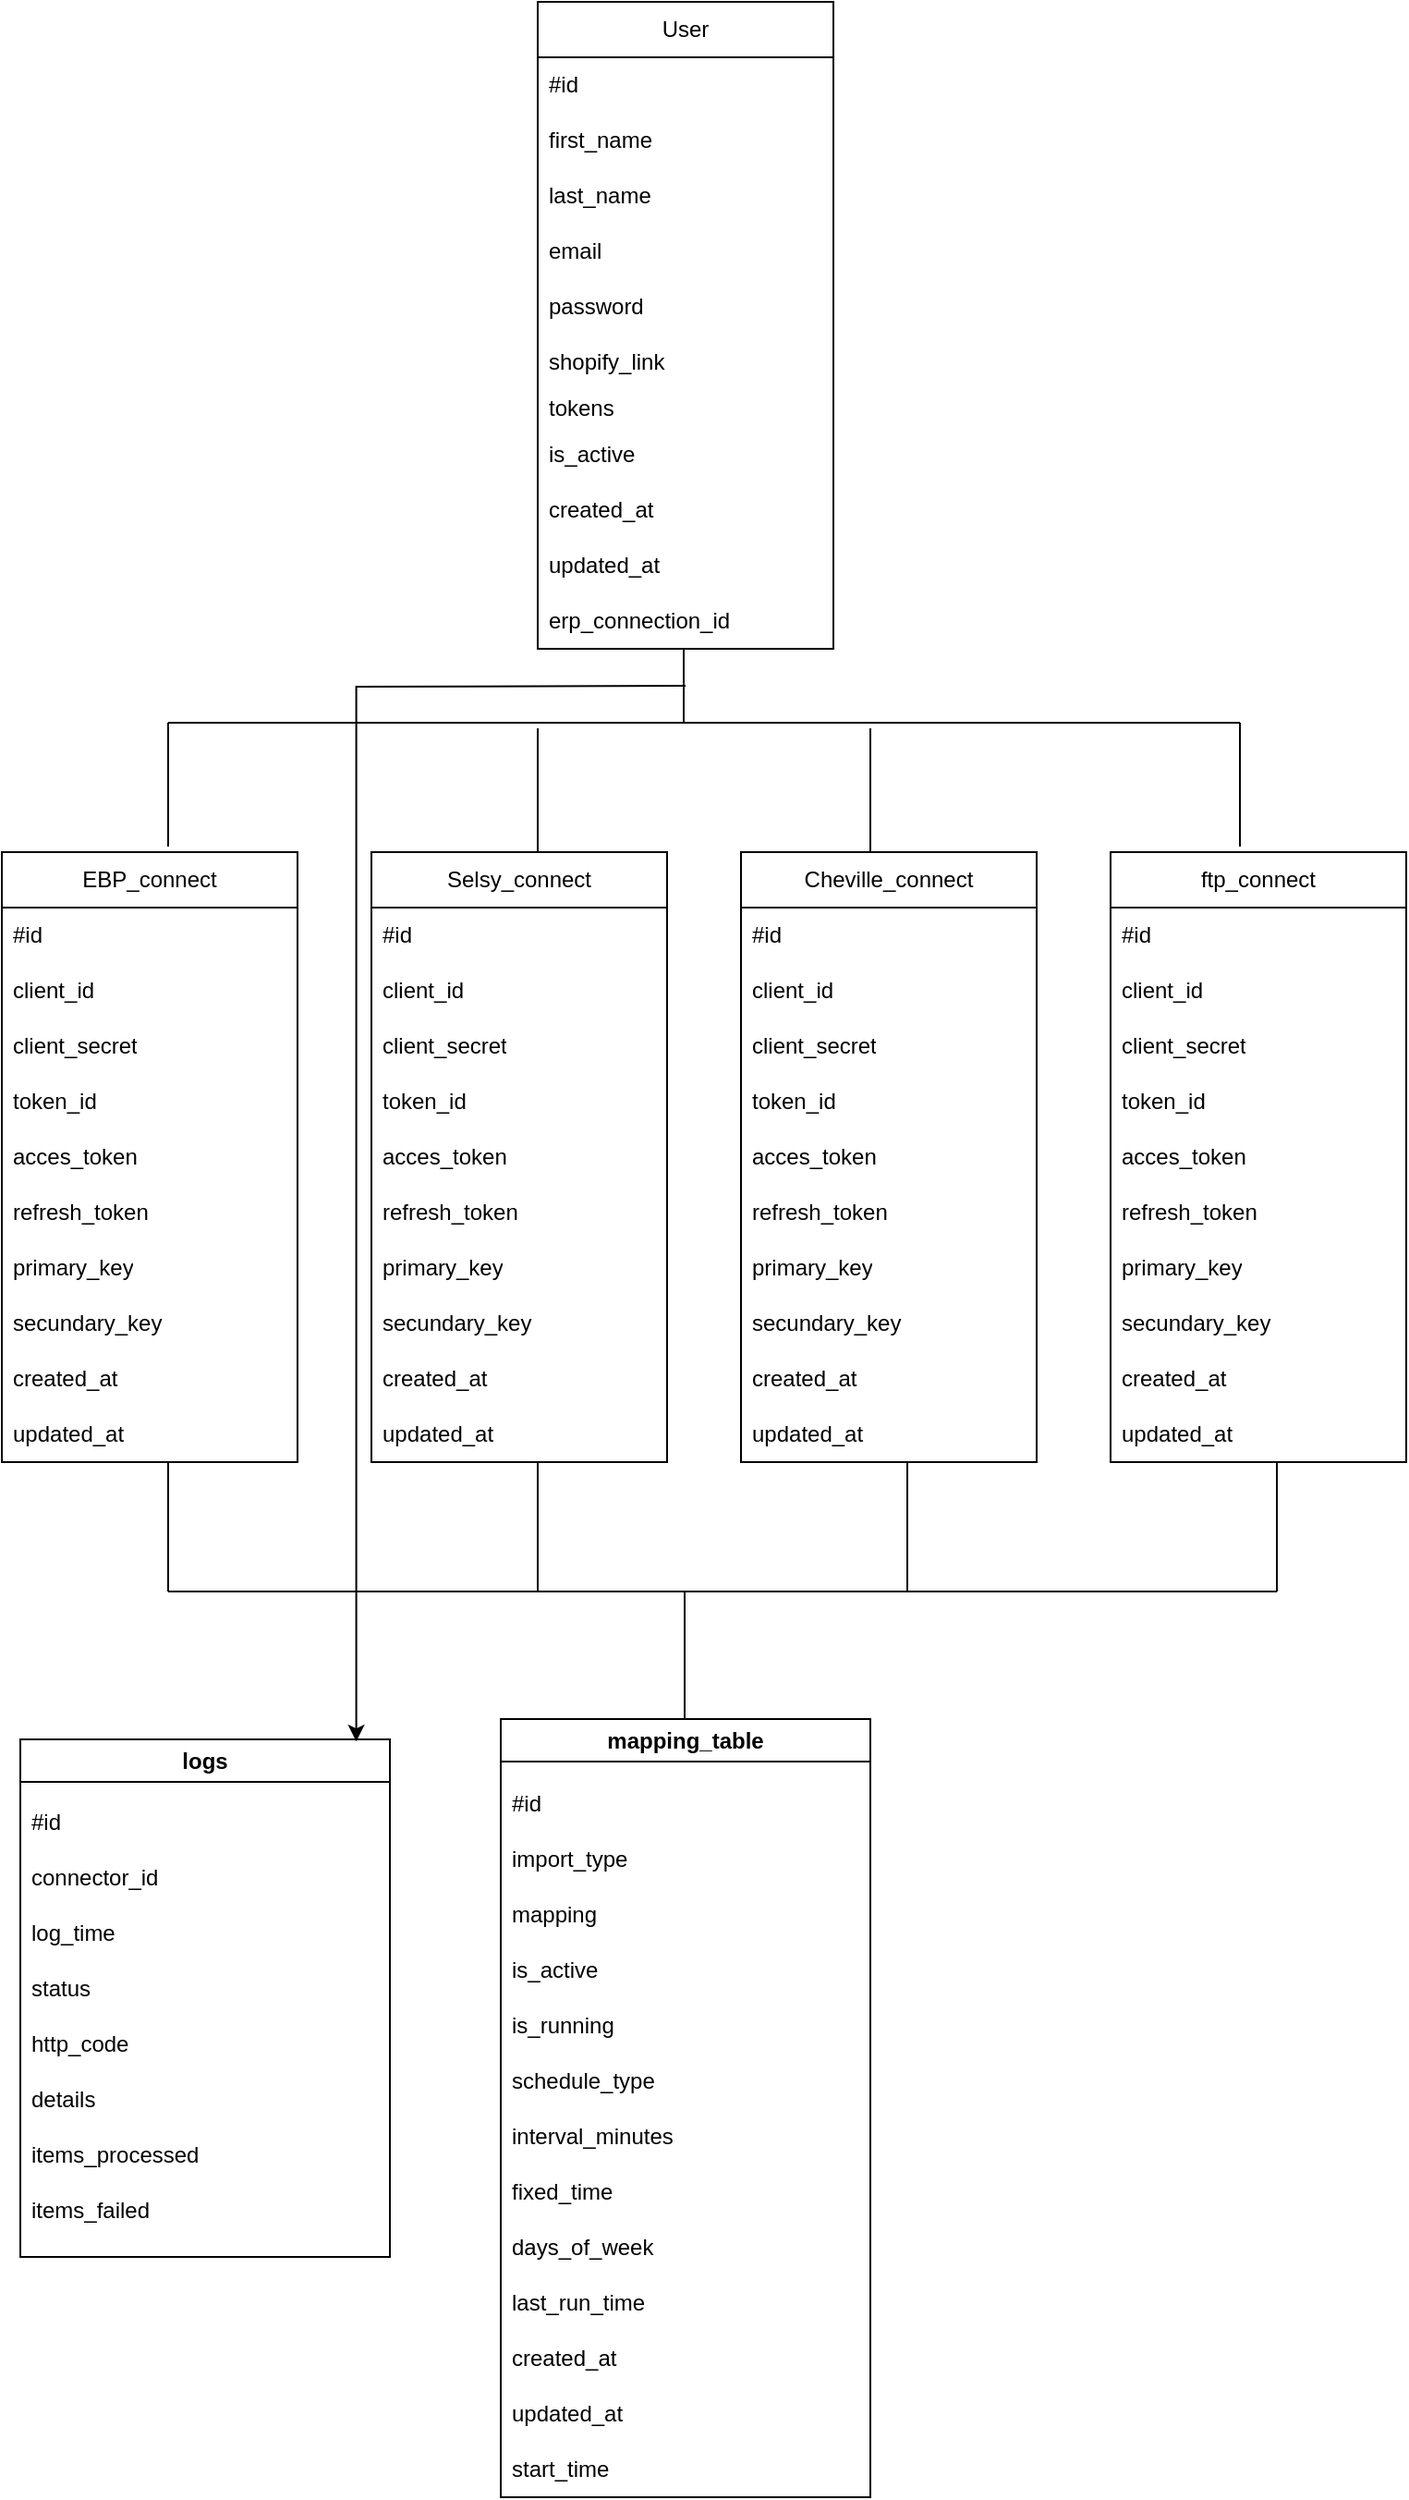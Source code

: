 <mxfile version="26.2.14">
  <diagram name="Page-1" id="ss1lOw1y7mW3iMA87c5c">
    <mxGraphModel dx="2377" dy="1297" grid="1" gridSize="10" guides="1" tooltips="1" connect="1" arrows="1" fold="1" page="1" pageScale="1" pageWidth="827" pageHeight="1169" math="0" shadow="0">
      <root>
        <mxCell id="0" />
        <mxCell id="1" parent="0" />
        <mxCell id="_ecC7StenHKU9aAwOEfm-1" value="User" style="swimlane;fontStyle=0;childLayout=stackLayout;horizontal=1;startSize=30;horizontalStack=0;resizeParent=1;resizeParentMax=0;resizeLast=0;collapsible=1;marginBottom=0;whiteSpace=wrap;html=1;" parent="1" vertex="1">
          <mxGeometry x="320" y="40" width="160" height="350" as="geometry" />
        </mxCell>
        <mxCell id="_ecC7StenHKU9aAwOEfm-2" value="#id" style="text;strokeColor=none;fillColor=none;align=left;verticalAlign=middle;spacingLeft=4;spacingRight=4;overflow=hidden;points=[[0,0.5],[1,0.5]];portConstraint=eastwest;rotatable=0;whiteSpace=wrap;html=1;" parent="_ecC7StenHKU9aAwOEfm-1" vertex="1">
          <mxGeometry y="30" width="160" height="30" as="geometry" />
        </mxCell>
        <mxCell id="_ecC7StenHKU9aAwOEfm-3" value="first_name" style="text;strokeColor=none;fillColor=none;align=left;verticalAlign=middle;spacingLeft=4;spacingRight=4;overflow=hidden;points=[[0,0.5],[1,0.5]];portConstraint=eastwest;rotatable=0;whiteSpace=wrap;html=1;" parent="_ecC7StenHKU9aAwOEfm-1" vertex="1">
          <mxGeometry y="60" width="160" height="30" as="geometry" />
        </mxCell>
        <mxCell id="_ecC7StenHKU9aAwOEfm-4" value="last_name" style="text;strokeColor=none;fillColor=none;align=left;verticalAlign=middle;spacingLeft=4;spacingRight=4;overflow=hidden;points=[[0,0.5],[1,0.5]];portConstraint=eastwest;rotatable=0;whiteSpace=wrap;html=1;" parent="_ecC7StenHKU9aAwOEfm-1" vertex="1">
          <mxGeometry y="90" width="160" height="30" as="geometry" />
        </mxCell>
        <mxCell id="_ecC7StenHKU9aAwOEfm-6" value="email" style="text;strokeColor=none;fillColor=none;align=left;verticalAlign=middle;spacingLeft=4;spacingRight=4;overflow=hidden;points=[[0,0.5],[1,0.5]];portConstraint=eastwest;rotatable=0;whiteSpace=wrap;html=1;" parent="_ecC7StenHKU9aAwOEfm-1" vertex="1">
          <mxGeometry y="120" width="160" height="30" as="geometry" />
        </mxCell>
        <mxCell id="_ecC7StenHKU9aAwOEfm-8" value="password" style="text;strokeColor=none;fillColor=none;align=left;verticalAlign=middle;spacingLeft=4;spacingRight=4;overflow=hidden;points=[[0,0.5],[1,0.5]];portConstraint=eastwest;rotatable=0;whiteSpace=wrap;html=1;" parent="_ecC7StenHKU9aAwOEfm-1" vertex="1">
          <mxGeometry y="150" width="160" height="30" as="geometry" />
        </mxCell>
        <mxCell id="_ecC7StenHKU9aAwOEfm-7" value="shopify_link" style="text;strokeColor=none;fillColor=none;align=left;verticalAlign=middle;spacingLeft=4;spacingRight=4;overflow=hidden;points=[[0,0.5],[1,0.5]];portConstraint=eastwest;rotatable=0;whiteSpace=wrap;html=1;" parent="_ecC7StenHKU9aAwOEfm-1" vertex="1">
          <mxGeometry y="180" width="160" height="30" as="geometry" />
        </mxCell>
        <mxCell id="_ecC7StenHKU9aAwOEfm-9" value="tokens" style="text;strokeColor=none;fillColor=none;align=left;verticalAlign=middle;spacingLeft=4;spacingRight=4;overflow=hidden;points=[[0,0.5],[1,0.5]];portConstraint=eastwest;rotatable=0;whiteSpace=wrap;html=1;" parent="_ecC7StenHKU9aAwOEfm-1" vertex="1">
          <mxGeometry y="210" width="160" height="20" as="geometry" />
        </mxCell>
        <mxCell id="_ecC7StenHKU9aAwOEfm-10" value="is_active" style="text;strokeColor=none;fillColor=none;align=left;verticalAlign=middle;spacingLeft=4;spacingRight=4;overflow=hidden;points=[[0,0.5],[1,0.5]];portConstraint=eastwest;rotatable=0;whiteSpace=wrap;html=1;" parent="_ecC7StenHKU9aAwOEfm-1" vertex="1">
          <mxGeometry y="230" width="160" height="30" as="geometry" />
        </mxCell>
        <mxCell id="_ecC7StenHKU9aAwOEfm-11" value="created_at" style="text;strokeColor=none;fillColor=none;align=left;verticalAlign=middle;spacingLeft=4;spacingRight=4;overflow=hidden;points=[[0,0.5],[1,0.5]];portConstraint=eastwest;rotatable=0;whiteSpace=wrap;html=1;" parent="_ecC7StenHKU9aAwOEfm-1" vertex="1">
          <mxGeometry y="260" width="160" height="30" as="geometry" />
        </mxCell>
        <mxCell id="_ecC7StenHKU9aAwOEfm-5" value="updated_at" style="text;strokeColor=none;fillColor=none;align=left;verticalAlign=middle;spacingLeft=4;spacingRight=4;overflow=hidden;points=[[0,0.5],[1,0.5]];portConstraint=eastwest;rotatable=0;whiteSpace=wrap;html=1;" parent="_ecC7StenHKU9aAwOEfm-1" vertex="1">
          <mxGeometry y="290" width="160" height="30" as="geometry" />
        </mxCell>
        <mxCell id="_ecC7StenHKU9aAwOEfm-20" value="erp_connection_id" style="text;strokeColor=none;fillColor=none;align=left;verticalAlign=middle;spacingLeft=4;spacingRight=4;overflow=hidden;points=[[0,0.5],[1,0.5]];portConstraint=eastwest;rotatable=0;whiteSpace=wrap;html=1;" parent="_ecC7StenHKU9aAwOEfm-1" vertex="1">
          <mxGeometry y="320" width="160" height="30" as="geometry" />
        </mxCell>
        <mxCell id="_ecC7StenHKU9aAwOEfm-12" value="" style="endArrow=none;html=1;rounded=0;" parent="1" edge="1">
          <mxGeometry width="50" height="50" relative="1" as="geometry">
            <mxPoint x="399" y="430" as="sourcePoint" />
            <mxPoint x="399" y="390" as="targetPoint" />
          </mxGeometry>
        </mxCell>
        <mxCell id="_ecC7StenHKU9aAwOEfm-13" value="" style="endArrow=none;html=1;rounded=0;" parent="1" edge="1">
          <mxGeometry width="50" height="50" relative="1" as="geometry">
            <mxPoint x="120" y="430" as="sourcePoint" />
            <mxPoint x="700" y="430" as="targetPoint" />
          </mxGeometry>
        </mxCell>
        <mxCell id="_ecC7StenHKU9aAwOEfm-15" value="" style="endArrow=none;html=1;rounded=0;entryX=0.488;entryY=1.1;entryDx=0;entryDy=0;entryPerimeter=0;" parent="1" edge="1">
          <mxGeometry width="50" height="50" relative="1" as="geometry">
            <mxPoint x="120" y="497" as="sourcePoint" />
            <mxPoint x="120" y="430" as="targetPoint" />
          </mxGeometry>
        </mxCell>
        <mxCell id="_ecC7StenHKU9aAwOEfm-16" value="" style="endArrow=none;html=1;rounded=0;entryX=0.488;entryY=1.1;entryDx=0;entryDy=0;entryPerimeter=0;" parent="1" edge="1">
          <mxGeometry width="50" height="50" relative="1" as="geometry">
            <mxPoint x="320" y="500" as="sourcePoint" />
            <mxPoint x="320" y="433" as="targetPoint" />
          </mxGeometry>
        </mxCell>
        <mxCell id="_ecC7StenHKU9aAwOEfm-17" value="" style="endArrow=none;html=1;rounded=0;entryX=0.488;entryY=1.1;entryDx=0;entryDy=0;entryPerimeter=0;" parent="1" edge="1">
          <mxGeometry width="50" height="50" relative="1" as="geometry">
            <mxPoint x="500" y="500" as="sourcePoint" />
            <mxPoint x="500" y="433" as="targetPoint" />
          </mxGeometry>
        </mxCell>
        <mxCell id="_ecC7StenHKU9aAwOEfm-18" value="" style="endArrow=none;html=1;rounded=0;entryX=0.488;entryY=1.1;entryDx=0;entryDy=0;entryPerimeter=0;" parent="1" edge="1">
          <mxGeometry width="50" height="50" relative="1" as="geometry">
            <mxPoint x="700" y="497" as="sourcePoint" />
            <mxPoint x="700" y="430" as="targetPoint" />
          </mxGeometry>
        </mxCell>
        <mxCell id="_ecC7StenHKU9aAwOEfm-22" value="EBP_connect" style="swimlane;fontStyle=0;childLayout=stackLayout;horizontal=1;startSize=30;horizontalStack=0;resizeParent=1;resizeParentMax=0;resizeLast=0;collapsible=1;marginBottom=0;whiteSpace=wrap;html=1;" parent="1" vertex="1">
          <mxGeometry x="30" y="500" width="160" height="330" as="geometry" />
        </mxCell>
        <mxCell id="_ecC7StenHKU9aAwOEfm-23" value="#id" style="text;strokeColor=none;fillColor=none;align=left;verticalAlign=middle;spacingLeft=4;spacingRight=4;overflow=hidden;points=[[0,0.5],[1,0.5]];portConstraint=eastwest;rotatable=0;whiteSpace=wrap;html=1;" parent="_ecC7StenHKU9aAwOEfm-22" vertex="1">
          <mxGeometry y="30" width="160" height="30" as="geometry" />
        </mxCell>
        <mxCell id="_ecC7StenHKU9aAwOEfm-24" value="client_id" style="text;strokeColor=none;fillColor=none;align=left;verticalAlign=middle;spacingLeft=4;spacingRight=4;overflow=hidden;points=[[0,0.5],[1,0.5]];portConstraint=eastwest;rotatable=0;whiteSpace=wrap;html=1;" parent="_ecC7StenHKU9aAwOEfm-22" vertex="1">
          <mxGeometry y="60" width="160" height="30" as="geometry" />
        </mxCell>
        <mxCell id="_ecC7StenHKU9aAwOEfm-25" value="client_secret" style="text;strokeColor=none;fillColor=none;align=left;verticalAlign=middle;spacingLeft=4;spacingRight=4;overflow=hidden;points=[[0,0.5],[1,0.5]];portConstraint=eastwest;rotatable=0;whiteSpace=wrap;html=1;" parent="_ecC7StenHKU9aAwOEfm-22" vertex="1">
          <mxGeometry y="90" width="160" height="30" as="geometry" />
        </mxCell>
        <mxCell id="_ecC7StenHKU9aAwOEfm-32" value="token_id" style="text;strokeColor=none;fillColor=none;align=left;verticalAlign=middle;spacingLeft=4;spacingRight=4;overflow=hidden;points=[[0,0.5],[1,0.5]];portConstraint=eastwest;rotatable=0;whiteSpace=wrap;html=1;" parent="_ecC7StenHKU9aAwOEfm-22" vertex="1">
          <mxGeometry y="120" width="160" height="30" as="geometry" />
        </mxCell>
        <mxCell id="_ecC7StenHKU9aAwOEfm-33" value="acces_token" style="text;strokeColor=none;fillColor=none;align=left;verticalAlign=middle;spacingLeft=4;spacingRight=4;overflow=hidden;points=[[0,0.5],[1,0.5]];portConstraint=eastwest;rotatable=0;whiteSpace=wrap;html=1;" parent="_ecC7StenHKU9aAwOEfm-22" vertex="1">
          <mxGeometry y="150" width="160" height="30" as="geometry" />
        </mxCell>
        <mxCell id="_ecC7StenHKU9aAwOEfm-34" value="refresh_token" style="text;strokeColor=none;fillColor=none;align=left;verticalAlign=middle;spacingLeft=4;spacingRight=4;overflow=hidden;points=[[0,0.5],[1,0.5]];portConstraint=eastwest;rotatable=0;whiteSpace=wrap;html=1;" parent="_ecC7StenHKU9aAwOEfm-22" vertex="1">
          <mxGeometry y="180" width="160" height="30" as="geometry" />
        </mxCell>
        <mxCell id="_ecC7StenHKU9aAwOEfm-35" value="primary_key" style="text;strokeColor=none;fillColor=none;align=left;verticalAlign=middle;spacingLeft=4;spacingRight=4;overflow=hidden;points=[[0,0.5],[1,0.5]];portConstraint=eastwest;rotatable=0;whiteSpace=wrap;html=1;" parent="_ecC7StenHKU9aAwOEfm-22" vertex="1">
          <mxGeometry y="210" width="160" height="30" as="geometry" />
        </mxCell>
        <mxCell id="_ecC7StenHKU9aAwOEfm-36" value="secundary_key" style="text;strokeColor=none;fillColor=none;align=left;verticalAlign=middle;spacingLeft=4;spacingRight=4;overflow=hidden;points=[[0,0.5],[1,0.5]];portConstraint=eastwest;rotatable=0;whiteSpace=wrap;html=1;" parent="_ecC7StenHKU9aAwOEfm-22" vertex="1">
          <mxGeometry y="240" width="160" height="30" as="geometry" />
        </mxCell>
        <mxCell id="_ecC7StenHKU9aAwOEfm-37" value="created_at" style="text;strokeColor=none;fillColor=none;align=left;verticalAlign=middle;spacingLeft=4;spacingRight=4;overflow=hidden;points=[[0,0.5],[1,0.5]];portConstraint=eastwest;rotatable=0;whiteSpace=wrap;html=1;" parent="_ecC7StenHKU9aAwOEfm-22" vertex="1">
          <mxGeometry y="270" width="160" height="30" as="geometry" />
        </mxCell>
        <mxCell id="_ecC7StenHKU9aAwOEfm-38" value="updated_at" style="text;strokeColor=none;fillColor=none;align=left;verticalAlign=middle;spacingLeft=4;spacingRight=4;overflow=hidden;points=[[0,0.5],[1,0.5]];portConstraint=eastwest;rotatable=0;whiteSpace=wrap;html=1;" parent="_ecC7StenHKU9aAwOEfm-22" vertex="1">
          <mxGeometry y="300" width="160" height="30" as="geometry" />
        </mxCell>
        <mxCell id="_ecC7StenHKU9aAwOEfm-39" value="Selsy_connect" style="swimlane;fontStyle=0;childLayout=stackLayout;horizontal=1;startSize=30;horizontalStack=0;resizeParent=1;resizeParentMax=0;resizeLast=0;collapsible=1;marginBottom=0;whiteSpace=wrap;html=1;" parent="1" vertex="1">
          <mxGeometry x="230" y="500" width="160" height="330" as="geometry" />
        </mxCell>
        <mxCell id="_ecC7StenHKU9aAwOEfm-40" value="#id" style="text;strokeColor=none;fillColor=none;align=left;verticalAlign=middle;spacingLeft=4;spacingRight=4;overflow=hidden;points=[[0,0.5],[1,0.5]];portConstraint=eastwest;rotatable=0;whiteSpace=wrap;html=1;" parent="_ecC7StenHKU9aAwOEfm-39" vertex="1">
          <mxGeometry y="30" width="160" height="30" as="geometry" />
        </mxCell>
        <mxCell id="_ecC7StenHKU9aAwOEfm-41" value="client_id" style="text;strokeColor=none;fillColor=none;align=left;verticalAlign=middle;spacingLeft=4;spacingRight=4;overflow=hidden;points=[[0,0.5],[1,0.5]];portConstraint=eastwest;rotatable=0;whiteSpace=wrap;html=1;" parent="_ecC7StenHKU9aAwOEfm-39" vertex="1">
          <mxGeometry y="60" width="160" height="30" as="geometry" />
        </mxCell>
        <mxCell id="_ecC7StenHKU9aAwOEfm-42" value="client_secret" style="text;strokeColor=none;fillColor=none;align=left;verticalAlign=middle;spacingLeft=4;spacingRight=4;overflow=hidden;points=[[0,0.5],[1,0.5]];portConstraint=eastwest;rotatable=0;whiteSpace=wrap;html=1;" parent="_ecC7StenHKU9aAwOEfm-39" vertex="1">
          <mxGeometry y="90" width="160" height="30" as="geometry" />
        </mxCell>
        <mxCell id="_ecC7StenHKU9aAwOEfm-43" value="token_id" style="text;strokeColor=none;fillColor=none;align=left;verticalAlign=middle;spacingLeft=4;spacingRight=4;overflow=hidden;points=[[0,0.5],[1,0.5]];portConstraint=eastwest;rotatable=0;whiteSpace=wrap;html=1;" parent="_ecC7StenHKU9aAwOEfm-39" vertex="1">
          <mxGeometry y="120" width="160" height="30" as="geometry" />
        </mxCell>
        <mxCell id="_ecC7StenHKU9aAwOEfm-44" value="acces_token" style="text;strokeColor=none;fillColor=none;align=left;verticalAlign=middle;spacingLeft=4;spacingRight=4;overflow=hidden;points=[[0,0.5],[1,0.5]];portConstraint=eastwest;rotatable=0;whiteSpace=wrap;html=1;" parent="_ecC7StenHKU9aAwOEfm-39" vertex="1">
          <mxGeometry y="150" width="160" height="30" as="geometry" />
        </mxCell>
        <mxCell id="_ecC7StenHKU9aAwOEfm-45" value="refresh_token" style="text;strokeColor=none;fillColor=none;align=left;verticalAlign=middle;spacingLeft=4;spacingRight=4;overflow=hidden;points=[[0,0.5],[1,0.5]];portConstraint=eastwest;rotatable=0;whiteSpace=wrap;html=1;" parent="_ecC7StenHKU9aAwOEfm-39" vertex="1">
          <mxGeometry y="180" width="160" height="30" as="geometry" />
        </mxCell>
        <mxCell id="_ecC7StenHKU9aAwOEfm-46" value="primary_key" style="text;strokeColor=none;fillColor=none;align=left;verticalAlign=middle;spacingLeft=4;spacingRight=4;overflow=hidden;points=[[0,0.5],[1,0.5]];portConstraint=eastwest;rotatable=0;whiteSpace=wrap;html=1;" parent="_ecC7StenHKU9aAwOEfm-39" vertex="1">
          <mxGeometry y="210" width="160" height="30" as="geometry" />
        </mxCell>
        <mxCell id="_ecC7StenHKU9aAwOEfm-47" value="secundary_key" style="text;strokeColor=none;fillColor=none;align=left;verticalAlign=middle;spacingLeft=4;spacingRight=4;overflow=hidden;points=[[0,0.5],[1,0.5]];portConstraint=eastwest;rotatable=0;whiteSpace=wrap;html=1;" parent="_ecC7StenHKU9aAwOEfm-39" vertex="1">
          <mxGeometry y="240" width="160" height="30" as="geometry" />
        </mxCell>
        <mxCell id="_ecC7StenHKU9aAwOEfm-48" value="created_at" style="text;strokeColor=none;fillColor=none;align=left;verticalAlign=middle;spacingLeft=4;spacingRight=4;overflow=hidden;points=[[0,0.5],[1,0.5]];portConstraint=eastwest;rotatable=0;whiteSpace=wrap;html=1;" parent="_ecC7StenHKU9aAwOEfm-39" vertex="1">
          <mxGeometry y="270" width="160" height="30" as="geometry" />
        </mxCell>
        <mxCell id="_ecC7StenHKU9aAwOEfm-49" value="updated_at" style="text;strokeColor=none;fillColor=none;align=left;verticalAlign=middle;spacingLeft=4;spacingRight=4;overflow=hidden;points=[[0,0.5],[1,0.5]];portConstraint=eastwest;rotatable=0;whiteSpace=wrap;html=1;" parent="_ecC7StenHKU9aAwOEfm-39" vertex="1">
          <mxGeometry y="300" width="160" height="30" as="geometry" />
        </mxCell>
        <mxCell id="AkHSXn-jd0Le4GDre9Uk-3" value="Cheville_connect" style="swimlane;fontStyle=0;childLayout=stackLayout;horizontal=1;startSize=30;horizontalStack=0;resizeParent=1;resizeParentMax=0;resizeLast=0;collapsible=1;marginBottom=0;whiteSpace=wrap;html=1;" vertex="1" parent="1">
          <mxGeometry x="430" y="500" width="160" height="330" as="geometry" />
        </mxCell>
        <mxCell id="AkHSXn-jd0Le4GDre9Uk-4" value="#id" style="text;strokeColor=none;fillColor=none;align=left;verticalAlign=middle;spacingLeft=4;spacingRight=4;overflow=hidden;points=[[0,0.5],[1,0.5]];portConstraint=eastwest;rotatable=0;whiteSpace=wrap;html=1;" vertex="1" parent="AkHSXn-jd0Le4GDre9Uk-3">
          <mxGeometry y="30" width="160" height="30" as="geometry" />
        </mxCell>
        <mxCell id="AkHSXn-jd0Le4GDre9Uk-5" value="client_id" style="text;strokeColor=none;fillColor=none;align=left;verticalAlign=middle;spacingLeft=4;spacingRight=4;overflow=hidden;points=[[0,0.5],[1,0.5]];portConstraint=eastwest;rotatable=0;whiteSpace=wrap;html=1;" vertex="1" parent="AkHSXn-jd0Le4GDre9Uk-3">
          <mxGeometry y="60" width="160" height="30" as="geometry" />
        </mxCell>
        <mxCell id="AkHSXn-jd0Le4GDre9Uk-6" value="client_secret" style="text;strokeColor=none;fillColor=none;align=left;verticalAlign=middle;spacingLeft=4;spacingRight=4;overflow=hidden;points=[[0,0.5],[1,0.5]];portConstraint=eastwest;rotatable=0;whiteSpace=wrap;html=1;" vertex="1" parent="AkHSXn-jd0Le4GDre9Uk-3">
          <mxGeometry y="90" width="160" height="30" as="geometry" />
        </mxCell>
        <mxCell id="AkHSXn-jd0Le4GDre9Uk-7" value="token_id" style="text;strokeColor=none;fillColor=none;align=left;verticalAlign=middle;spacingLeft=4;spacingRight=4;overflow=hidden;points=[[0,0.5],[1,0.5]];portConstraint=eastwest;rotatable=0;whiteSpace=wrap;html=1;" vertex="1" parent="AkHSXn-jd0Le4GDre9Uk-3">
          <mxGeometry y="120" width="160" height="30" as="geometry" />
        </mxCell>
        <mxCell id="AkHSXn-jd0Le4GDre9Uk-8" value="acces_token" style="text;strokeColor=none;fillColor=none;align=left;verticalAlign=middle;spacingLeft=4;spacingRight=4;overflow=hidden;points=[[0,0.5],[1,0.5]];portConstraint=eastwest;rotatable=0;whiteSpace=wrap;html=1;" vertex="1" parent="AkHSXn-jd0Le4GDre9Uk-3">
          <mxGeometry y="150" width="160" height="30" as="geometry" />
        </mxCell>
        <mxCell id="AkHSXn-jd0Le4GDre9Uk-9" value="refresh_token" style="text;strokeColor=none;fillColor=none;align=left;verticalAlign=middle;spacingLeft=4;spacingRight=4;overflow=hidden;points=[[0,0.5],[1,0.5]];portConstraint=eastwest;rotatable=0;whiteSpace=wrap;html=1;" vertex="1" parent="AkHSXn-jd0Le4GDre9Uk-3">
          <mxGeometry y="180" width="160" height="30" as="geometry" />
        </mxCell>
        <mxCell id="AkHSXn-jd0Le4GDre9Uk-10" value="primary_key" style="text;strokeColor=none;fillColor=none;align=left;verticalAlign=middle;spacingLeft=4;spacingRight=4;overflow=hidden;points=[[0,0.5],[1,0.5]];portConstraint=eastwest;rotatable=0;whiteSpace=wrap;html=1;" vertex="1" parent="AkHSXn-jd0Le4GDre9Uk-3">
          <mxGeometry y="210" width="160" height="30" as="geometry" />
        </mxCell>
        <mxCell id="AkHSXn-jd0Le4GDre9Uk-11" value="secundary_key" style="text;strokeColor=none;fillColor=none;align=left;verticalAlign=middle;spacingLeft=4;spacingRight=4;overflow=hidden;points=[[0,0.5],[1,0.5]];portConstraint=eastwest;rotatable=0;whiteSpace=wrap;html=1;" vertex="1" parent="AkHSXn-jd0Le4GDre9Uk-3">
          <mxGeometry y="240" width="160" height="30" as="geometry" />
        </mxCell>
        <mxCell id="AkHSXn-jd0Le4GDre9Uk-12" value="created_at" style="text;strokeColor=none;fillColor=none;align=left;verticalAlign=middle;spacingLeft=4;spacingRight=4;overflow=hidden;points=[[0,0.5],[1,0.5]];portConstraint=eastwest;rotatable=0;whiteSpace=wrap;html=1;" vertex="1" parent="AkHSXn-jd0Le4GDre9Uk-3">
          <mxGeometry y="270" width="160" height="30" as="geometry" />
        </mxCell>
        <mxCell id="AkHSXn-jd0Le4GDre9Uk-13" value="updated_at" style="text;strokeColor=none;fillColor=none;align=left;verticalAlign=middle;spacingLeft=4;spacingRight=4;overflow=hidden;points=[[0,0.5],[1,0.5]];portConstraint=eastwest;rotatable=0;whiteSpace=wrap;html=1;" vertex="1" parent="AkHSXn-jd0Le4GDre9Uk-3">
          <mxGeometry y="300" width="160" height="30" as="geometry" />
        </mxCell>
        <mxCell id="AkHSXn-jd0Le4GDre9Uk-25" value="ftp_connect" style="swimlane;fontStyle=0;childLayout=stackLayout;horizontal=1;startSize=30;horizontalStack=0;resizeParent=1;resizeParentMax=0;resizeLast=0;collapsible=1;marginBottom=0;whiteSpace=wrap;html=1;" vertex="1" parent="1">
          <mxGeometry x="630" y="500" width="160" height="330" as="geometry" />
        </mxCell>
        <mxCell id="AkHSXn-jd0Le4GDre9Uk-26" value="#id" style="text;strokeColor=none;fillColor=none;align=left;verticalAlign=middle;spacingLeft=4;spacingRight=4;overflow=hidden;points=[[0,0.5],[1,0.5]];portConstraint=eastwest;rotatable=0;whiteSpace=wrap;html=1;" vertex="1" parent="AkHSXn-jd0Le4GDre9Uk-25">
          <mxGeometry y="30" width="160" height="30" as="geometry" />
        </mxCell>
        <mxCell id="AkHSXn-jd0Le4GDre9Uk-27" value="client_id" style="text;strokeColor=none;fillColor=none;align=left;verticalAlign=middle;spacingLeft=4;spacingRight=4;overflow=hidden;points=[[0,0.5],[1,0.5]];portConstraint=eastwest;rotatable=0;whiteSpace=wrap;html=1;" vertex="1" parent="AkHSXn-jd0Le4GDre9Uk-25">
          <mxGeometry y="60" width="160" height="30" as="geometry" />
        </mxCell>
        <mxCell id="AkHSXn-jd0Le4GDre9Uk-28" value="client_secret" style="text;strokeColor=none;fillColor=none;align=left;verticalAlign=middle;spacingLeft=4;spacingRight=4;overflow=hidden;points=[[0,0.5],[1,0.5]];portConstraint=eastwest;rotatable=0;whiteSpace=wrap;html=1;" vertex="1" parent="AkHSXn-jd0Le4GDre9Uk-25">
          <mxGeometry y="90" width="160" height="30" as="geometry" />
        </mxCell>
        <mxCell id="AkHSXn-jd0Le4GDre9Uk-29" value="token_id" style="text;strokeColor=none;fillColor=none;align=left;verticalAlign=middle;spacingLeft=4;spacingRight=4;overflow=hidden;points=[[0,0.5],[1,0.5]];portConstraint=eastwest;rotatable=0;whiteSpace=wrap;html=1;" vertex="1" parent="AkHSXn-jd0Le4GDre9Uk-25">
          <mxGeometry y="120" width="160" height="30" as="geometry" />
        </mxCell>
        <mxCell id="AkHSXn-jd0Le4GDre9Uk-30" value="acces_token" style="text;strokeColor=none;fillColor=none;align=left;verticalAlign=middle;spacingLeft=4;spacingRight=4;overflow=hidden;points=[[0,0.5],[1,0.5]];portConstraint=eastwest;rotatable=0;whiteSpace=wrap;html=1;" vertex="1" parent="AkHSXn-jd0Le4GDre9Uk-25">
          <mxGeometry y="150" width="160" height="30" as="geometry" />
        </mxCell>
        <mxCell id="AkHSXn-jd0Le4GDre9Uk-31" value="refresh_token" style="text;strokeColor=none;fillColor=none;align=left;verticalAlign=middle;spacingLeft=4;spacingRight=4;overflow=hidden;points=[[0,0.5],[1,0.5]];portConstraint=eastwest;rotatable=0;whiteSpace=wrap;html=1;" vertex="1" parent="AkHSXn-jd0Le4GDre9Uk-25">
          <mxGeometry y="180" width="160" height="30" as="geometry" />
        </mxCell>
        <mxCell id="AkHSXn-jd0Le4GDre9Uk-32" value="primary_key" style="text;strokeColor=none;fillColor=none;align=left;verticalAlign=middle;spacingLeft=4;spacingRight=4;overflow=hidden;points=[[0,0.5],[1,0.5]];portConstraint=eastwest;rotatable=0;whiteSpace=wrap;html=1;" vertex="1" parent="AkHSXn-jd0Le4GDre9Uk-25">
          <mxGeometry y="210" width="160" height="30" as="geometry" />
        </mxCell>
        <mxCell id="AkHSXn-jd0Le4GDre9Uk-33" value="secundary_key" style="text;strokeColor=none;fillColor=none;align=left;verticalAlign=middle;spacingLeft=4;spacingRight=4;overflow=hidden;points=[[0,0.5],[1,0.5]];portConstraint=eastwest;rotatable=0;whiteSpace=wrap;html=1;" vertex="1" parent="AkHSXn-jd0Le4GDre9Uk-25">
          <mxGeometry y="240" width="160" height="30" as="geometry" />
        </mxCell>
        <mxCell id="AkHSXn-jd0Le4GDre9Uk-34" value="created_at" style="text;strokeColor=none;fillColor=none;align=left;verticalAlign=middle;spacingLeft=4;spacingRight=4;overflow=hidden;points=[[0,0.5],[1,0.5]];portConstraint=eastwest;rotatable=0;whiteSpace=wrap;html=1;" vertex="1" parent="AkHSXn-jd0Le4GDre9Uk-25">
          <mxGeometry y="270" width="160" height="30" as="geometry" />
        </mxCell>
        <mxCell id="AkHSXn-jd0Le4GDre9Uk-35" value="updated_at" style="text;strokeColor=none;fillColor=none;align=left;verticalAlign=middle;spacingLeft=4;spacingRight=4;overflow=hidden;points=[[0,0.5],[1,0.5]];portConstraint=eastwest;rotatable=0;whiteSpace=wrap;html=1;" vertex="1" parent="AkHSXn-jd0Le4GDre9Uk-25">
          <mxGeometry y="300" width="160" height="30" as="geometry" />
        </mxCell>
        <mxCell id="AkHSXn-jd0Le4GDre9Uk-36" value="" style="endArrow=none;html=1;rounded=0;" edge="1" parent="1">
          <mxGeometry width="50" height="50" relative="1" as="geometry">
            <mxPoint x="120" y="900" as="sourcePoint" />
            <mxPoint x="120" y="830" as="targetPoint" />
          </mxGeometry>
        </mxCell>
        <mxCell id="AkHSXn-jd0Le4GDre9Uk-37" value="" style="endArrow=none;html=1;rounded=0;" edge="1" parent="1">
          <mxGeometry width="50" height="50" relative="1" as="geometry">
            <mxPoint x="320" y="900" as="sourcePoint" />
            <mxPoint x="320" y="830" as="targetPoint" />
          </mxGeometry>
        </mxCell>
        <mxCell id="AkHSXn-jd0Le4GDre9Uk-38" value="" style="endArrow=none;html=1;rounded=0;" edge="1" parent="1">
          <mxGeometry width="50" height="50" relative="1" as="geometry">
            <mxPoint x="520" y="900" as="sourcePoint" />
            <mxPoint x="520" y="830" as="targetPoint" />
          </mxGeometry>
        </mxCell>
        <mxCell id="AkHSXn-jd0Le4GDre9Uk-39" value="" style="endArrow=none;html=1;rounded=0;" edge="1" parent="1">
          <mxGeometry width="50" height="50" relative="1" as="geometry">
            <mxPoint x="720" y="900" as="sourcePoint" />
            <mxPoint x="720" y="830" as="targetPoint" />
          </mxGeometry>
        </mxCell>
        <mxCell id="AkHSXn-jd0Le4GDre9Uk-40" value="" style="endArrow=none;html=1;rounded=0;" edge="1" parent="1">
          <mxGeometry width="50" height="50" relative="1" as="geometry">
            <mxPoint x="720" y="900" as="sourcePoint" />
            <mxPoint x="120" y="900" as="targetPoint" />
          </mxGeometry>
        </mxCell>
        <mxCell id="AkHSXn-jd0Le4GDre9Uk-41" value="" style="endArrow=none;html=1;rounded=0;" edge="1" parent="1">
          <mxGeometry width="50" height="50" relative="1" as="geometry">
            <mxPoint x="399.5" y="970" as="sourcePoint" />
            <mxPoint x="399.5" y="900" as="targetPoint" />
          </mxGeometry>
        </mxCell>
        <mxCell id="AkHSXn-jd0Le4GDre9Uk-42" value="&lt;div&gt;mapping_table&lt;/div&gt;" style="swimlane;whiteSpace=wrap;html=1;" vertex="1" parent="1">
          <mxGeometry x="300" y="969" width="200" height="421" as="geometry" />
        </mxCell>
        <mxCell id="AkHSXn-jd0Le4GDre9Uk-46" value="import_type" style="text;strokeColor=none;fillColor=none;align=left;verticalAlign=middle;spacingLeft=4;spacingRight=4;overflow=hidden;points=[[0,0.5],[1,0.5]];portConstraint=eastwest;rotatable=0;whiteSpace=wrap;html=1;" vertex="1" parent="AkHSXn-jd0Le4GDre9Uk-42">
          <mxGeometry y="61" width="200" height="30" as="geometry" />
        </mxCell>
        <mxCell id="AkHSXn-jd0Le4GDre9Uk-48" value="&lt;div&gt;mapping&lt;/div&gt;" style="text;strokeColor=none;fillColor=none;align=left;verticalAlign=middle;spacingLeft=4;spacingRight=4;overflow=hidden;points=[[0,0.5],[1,0.5]];portConstraint=eastwest;rotatable=0;whiteSpace=wrap;html=1;" vertex="1" parent="AkHSXn-jd0Le4GDre9Uk-42">
          <mxGeometry y="91" width="200" height="30" as="geometry" />
        </mxCell>
        <mxCell id="AkHSXn-jd0Le4GDre9Uk-49" value="&lt;div&gt;is_active&lt;/div&gt;" style="text;strokeColor=none;fillColor=none;align=left;verticalAlign=middle;spacingLeft=4;spacingRight=4;overflow=hidden;points=[[0,0.5],[1,0.5]];portConstraint=eastwest;rotatable=0;whiteSpace=wrap;html=1;" vertex="1" parent="AkHSXn-jd0Le4GDre9Uk-42">
          <mxGeometry y="121" width="200" height="30" as="geometry" />
        </mxCell>
        <mxCell id="AkHSXn-jd0Le4GDre9Uk-50" value="&lt;div&gt;is_running&lt;/div&gt;" style="text;strokeColor=none;fillColor=none;align=left;verticalAlign=middle;spacingLeft=4;spacingRight=4;overflow=hidden;points=[[0,0.5],[1,0.5]];portConstraint=eastwest;rotatable=0;whiteSpace=wrap;html=1;" vertex="1" parent="AkHSXn-jd0Le4GDre9Uk-42">
          <mxGeometry y="151" width="200" height="30" as="geometry" />
        </mxCell>
        <mxCell id="AkHSXn-jd0Le4GDre9Uk-51" value="schedule_type" style="text;strokeColor=none;fillColor=none;align=left;verticalAlign=middle;spacingLeft=4;spacingRight=4;overflow=hidden;points=[[0,0.5],[1,0.5]];portConstraint=eastwest;rotatable=0;whiteSpace=wrap;html=1;" vertex="1" parent="AkHSXn-jd0Le4GDre9Uk-42">
          <mxGeometry y="181" width="200" height="30" as="geometry" />
        </mxCell>
        <mxCell id="AkHSXn-jd0Le4GDre9Uk-52" value="interval_minutes" style="text;strokeColor=none;fillColor=none;align=left;verticalAlign=middle;spacingLeft=4;spacingRight=4;overflow=hidden;points=[[0,0.5],[1,0.5]];portConstraint=eastwest;rotatable=0;whiteSpace=wrap;html=1;" vertex="1" parent="AkHSXn-jd0Le4GDre9Uk-42">
          <mxGeometry y="211" width="200" height="30" as="geometry" />
        </mxCell>
        <mxCell id="AkHSXn-jd0Le4GDre9Uk-53" value="fixed_time" style="text;strokeColor=none;fillColor=none;align=left;verticalAlign=middle;spacingLeft=4;spacingRight=4;overflow=hidden;points=[[0,0.5],[1,0.5]];portConstraint=eastwest;rotatable=0;whiteSpace=wrap;html=1;" vertex="1" parent="AkHSXn-jd0Le4GDre9Uk-42">
          <mxGeometry y="241" width="200" height="30" as="geometry" />
        </mxCell>
        <mxCell id="AkHSXn-jd0Le4GDre9Uk-54" value="days_of_week" style="text;strokeColor=none;fillColor=none;align=left;verticalAlign=middle;spacingLeft=4;spacingRight=4;overflow=hidden;points=[[0,0.5],[1,0.5]];portConstraint=eastwest;rotatable=0;whiteSpace=wrap;html=1;" vertex="1" parent="AkHSXn-jd0Le4GDre9Uk-42">
          <mxGeometry y="271" width="200" height="30" as="geometry" />
        </mxCell>
        <mxCell id="AkHSXn-jd0Le4GDre9Uk-55" value="last_run_time" style="text;strokeColor=none;fillColor=none;align=left;verticalAlign=middle;spacingLeft=4;spacingRight=4;overflow=hidden;points=[[0,0.5],[1,0.5]];portConstraint=eastwest;rotatable=0;whiteSpace=wrap;html=1;" vertex="1" parent="AkHSXn-jd0Le4GDre9Uk-42">
          <mxGeometry y="301" width="200" height="30" as="geometry" />
        </mxCell>
        <mxCell id="AkHSXn-jd0Le4GDre9Uk-58" value="created_at" style="text;strokeColor=none;fillColor=none;align=left;verticalAlign=middle;spacingLeft=4;spacingRight=4;overflow=hidden;points=[[0,0.5],[1,0.5]];portConstraint=eastwest;rotatable=0;whiteSpace=wrap;html=1;" vertex="1" parent="AkHSXn-jd0Le4GDre9Uk-42">
          <mxGeometry y="331" width="200" height="30" as="geometry" />
        </mxCell>
        <mxCell id="AkHSXn-jd0Le4GDre9Uk-59" value="updated_at" style="text;strokeColor=none;fillColor=none;align=left;verticalAlign=middle;spacingLeft=4;spacingRight=4;overflow=hidden;points=[[0,0.5],[1,0.5]];portConstraint=eastwest;rotatable=0;whiteSpace=wrap;html=1;" vertex="1" parent="AkHSXn-jd0Le4GDre9Uk-42">
          <mxGeometry y="361" width="200" height="30" as="geometry" />
        </mxCell>
        <mxCell id="AkHSXn-jd0Le4GDre9Uk-60" value="start_time" style="text;strokeColor=none;fillColor=none;align=left;verticalAlign=middle;spacingLeft=4;spacingRight=4;overflow=hidden;points=[[0,0.5],[1,0.5]];portConstraint=eastwest;rotatable=0;whiteSpace=wrap;html=1;" vertex="1" parent="AkHSXn-jd0Le4GDre9Uk-42">
          <mxGeometry y="391" width="200" height="30" as="geometry" />
        </mxCell>
        <mxCell id="AkHSXn-jd0Le4GDre9Uk-47" value="#id" style="text;strokeColor=none;fillColor=none;align=left;verticalAlign=middle;spacingLeft=4;spacingRight=4;overflow=hidden;points=[[0,0.5],[1,0.5]];portConstraint=eastwest;rotatable=0;whiteSpace=wrap;html=1;" vertex="1" parent="AkHSXn-jd0Le4GDre9Uk-42">
          <mxGeometry y="31" width="200" height="30" as="geometry" />
        </mxCell>
        <mxCell id="AkHSXn-jd0Le4GDre9Uk-65" value="&lt;div&gt;logs&lt;/div&gt;" style="swimlane;whiteSpace=wrap;html=1;" vertex="1" parent="1">
          <mxGeometry x="40" y="980" width="200" height="280" as="geometry" />
        </mxCell>
        <mxCell id="AkHSXn-jd0Le4GDre9Uk-69" value="#id" style="text;strokeColor=none;fillColor=none;align=left;verticalAlign=middle;spacingLeft=4;spacingRight=4;overflow=hidden;points=[[0,0.5],[1,0.5]];portConstraint=eastwest;rotatable=0;whiteSpace=wrap;html=1;" vertex="1" parent="AkHSXn-jd0Le4GDre9Uk-65">
          <mxGeometry y="30" width="200" height="30" as="geometry" />
        </mxCell>
        <mxCell id="AkHSXn-jd0Le4GDre9Uk-70" value="connector_id" style="text;strokeColor=none;fillColor=none;align=left;verticalAlign=middle;spacingLeft=4;spacingRight=4;overflow=hidden;points=[[0,0.5],[1,0.5]];portConstraint=eastwest;rotatable=0;whiteSpace=wrap;html=1;" vertex="1" parent="AkHSXn-jd0Le4GDre9Uk-65">
          <mxGeometry y="60" width="200" height="30" as="geometry" />
        </mxCell>
        <mxCell id="AkHSXn-jd0Le4GDre9Uk-71" value="log_time" style="text;strokeColor=none;fillColor=none;align=left;verticalAlign=middle;spacingLeft=4;spacingRight=4;overflow=hidden;points=[[0,0.5],[1,0.5]];portConstraint=eastwest;rotatable=0;whiteSpace=wrap;html=1;" vertex="1" parent="AkHSXn-jd0Le4GDre9Uk-65">
          <mxGeometry y="90" width="200" height="30" as="geometry" />
        </mxCell>
        <mxCell id="AkHSXn-jd0Le4GDre9Uk-72" value="status" style="text;strokeColor=none;fillColor=none;align=left;verticalAlign=middle;spacingLeft=4;spacingRight=4;overflow=hidden;points=[[0,0.5],[1,0.5]];portConstraint=eastwest;rotatable=0;whiteSpace=wrap;html=1;" vertex="1" parent="AkHSXn-jd0Le4GDre9Uk-65">
          <mxGeometry y="120" width="200" height="30" as="geometry" />
        </mxCell>
        <mxCell id="AkHSXn-jd0Le4GDre9Uk-73" value="http_code" style="text;strokeColor=none;fillColor=none;align=left;verticalAlign=middle;spacingLeft=4;spacingRight=4;overflow=hidden;points=[[0,0.5],[1,0.5]];portConstraint=eastwest;rotatable=0;whiteSpace=wrap;html=1;" vertex="1" parent="AkHSXn-jd0Le4GDre9Uk-65">
          <mxGeometry y="150" width="200" height="30" as="geometry" />
        </mxCell>
        <mxCell id="AkHSXn-jd0Le4GDre9Uk-74" value="details" style="text;strokeColor=none;fillColor=none;align=left;verticalAlign=middle;spacingLeft=4;spacingRight=4;overflow=hidden;points=[[0,0.5],[1,0.5]];portConstraint=eastwest;rotatable=0;whiteSpace=wrap;html=1;" vertex="1" parent="AkHSXn-jd0Le4GDre9Uk-65">
          <mxGeometry y="180" width="200" height="30" as="geometry" />
        </mxCell>
        <mxCell id="AkHSXn-jd0Le4GDre9Uk-75" value="items_processed" style="text;strokeColor=none;fillColor=none;align=left;verticalAlign=middle;spacingLeft=4;spacingRight=4;overflow=hidden;points=[[0,0.5],[1,0.5]];portConstraint=eastwest;rotatable=0;whiteSpace=wrap;html=1;" vertex="1" parent="AkHSXn-jd0Le4GDre9Uk-65">
          <mxGeometry y="210" width="200" height="30" as="geometry" />
        </mxCell>
        <mxCell id="AkHSXn-jd0Le4GDre9Uk-76" value="items_failed" style="text;strokeColor=none;fillColor=none;align=left;verticalAlign=middle;spacingLeft=4;spacingRight=4;overflow=hidden;points=[[0,0.5],[1,0.5]];portConstraint=eastwest;rotatable=0;whiteSpace=wrap;html=1;" vertex="1" parent="AkHSXn-jd0Le4GDre9Uk-65">
          <mxGeometry y="240" width="200" height="30" as="geometry" />
        </mxCell>
        <mxCell id="AkHSXn-jd0Le4GDre9Uk-67" style="edgeStyle=orthogonalEdgeStyle;rounded=0;orthogonalLoop=1;jettySize=auto;html=1;entryX=0.909;entryY=0.004;entryDx=0;entryDy=0;entryPerimeter=0;" edge="1" parent="1" target="AkHSXn-jd0Le4GDre9Uk-65">
          <mxGeometry relative="1" as="geometry">
            <mxPoint x="400" y="410" as="sourcePoint" />
            <mxPoint x="270" y="940" as="targetPoint" />
          </mxGeometry>
        </mxCell>
      </root>
    </mxGraphModel>
  </diagram>
</mxfile>
